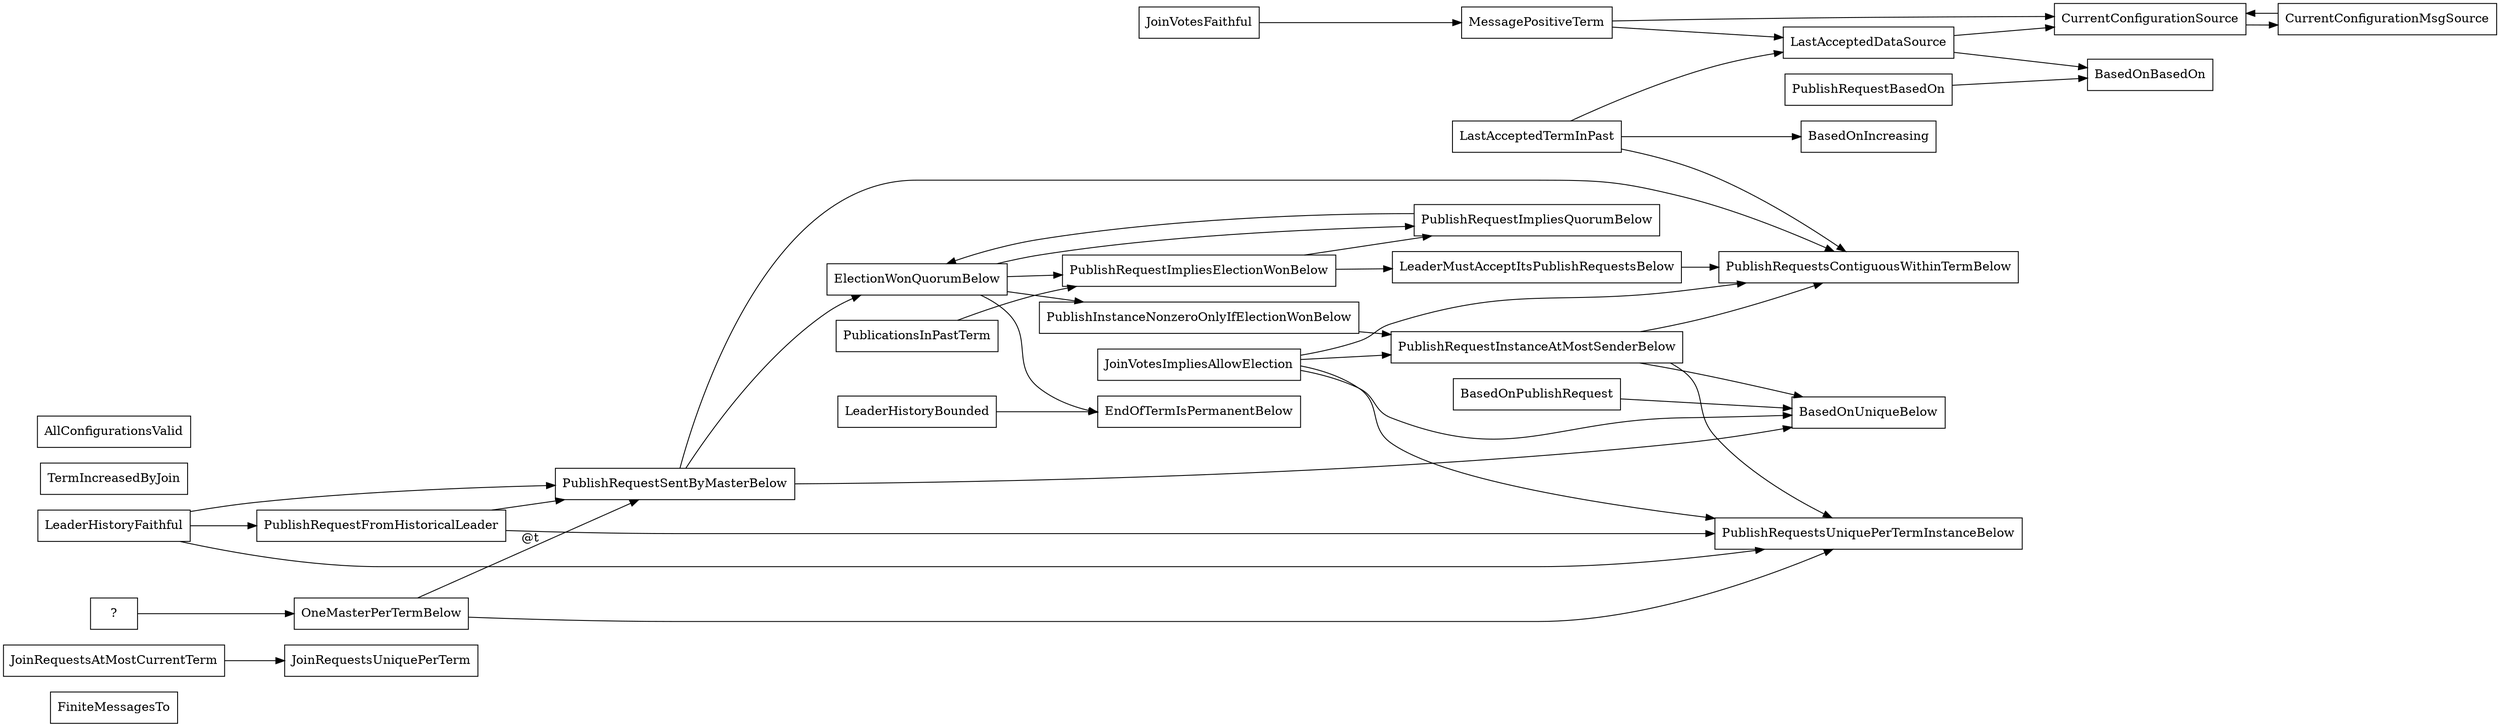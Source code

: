 digraph G {
    rankdir="LR"
    node[shape="box"]
    FiniteMessagesTo
    JoinRequestsAtMostCurrentTerm
    JoinRequestsUniquePerTerm
    JoinVotesFaithful
    JoinVotesImpliesAllowElection
    MessagePositiveTerm
    TermIncreasedByJoin
    LastAcceptedTermInPast
    LastAcceptedDataSource
    AllConfigurationsValid
    CurrentConfigurationSource
    CurrentConfigurationMsgSource
    PublicationsInPastTerm
    LeaderHistoryFaithful
    LeaderHistoryBounded
    PublishRequestFromHistoricalLeader
    BasedOnIncreasing
    PublishRequestBasedOn
    BasedOnPublishRequest
    BasedOnBasedOn
    OneMasterPerTermBelow 
    PublishRequestSentByMasterBelow 
    ElectionWonQuorumBelow 
    PublishRequestImpliesElectionWonBelow 
    PublishRequestImpliesQuorumBelow 
    PublishInstanceNonzeroOnlyIfElectionWonBelow 
    EndOfTermIsPermanentBelow 
    PublishRequestInstanceAtMostSenderBelow 
    PublishRequestsUniquePerTermInstanceBelow 
    BasedOnUniqueBelow
    LeaderMustAcceptItsPublishRequestsBelow
    PublishRequestsContiguousWithinTermBelow

    JoinRequestsAtMostCurrentTerm -> JoinRequestsUniquePerTerm
    JoinVotesFaithful -> MessagePositiveTerm
    MessagePositiveTerm -> LastAcceptedDataSource
    LastAcceptedTermInPast -> LastAcceptedDataSource
    MessagePositiveTerm -> CurrentConfigurationSource
    LastAcceptedDataSource -> CurrentConfigurationSource
    CurrentConfigurationMsgSource -> CurrentConfigurationSource
    CurrentConfigurationSource -> CurrentConfigurationMsgSource
    LeaderHistoryFaithful -> PublishRequestFromHistoricalLeader
    LastAcceptedTermInPast -> BasedOnIncreasing
    LastAcceptedDataSource -> BasedOnBasedOn
    PublishRequestBasedOn -> BasedOnBasedOn
    "?" -> OneMasterPerTermBelow
    OneMasterPerTermBelow -> PublishRequestSentByMasterBelow [label="@t"]
    PublishRequestFromHistoricalLeader -> PublishRequestSentByMasterBelow
    LeaderHistoryFaithful -> PublishRequestSentByMasterBelow
    PublishRequestSentByMasterBelow -> ElectionWonQuorumBelow
    PublishRequestImpliesQuorumBelow -> ElectionWonQuorumBelow
    PublicationsInPastTerm -> PublishRequestImpliesElectionWonBelow
    ElectionWonQuorumBelow -> PublishRequestImpliesElectionWonBelow
    ElectionWonQuorumBelow -> PublishRequestImpliesQuorumBelow
    PublishRequestImpliesElectionWonBelow -> PublishRequestImpliesQuorumBelow
    ElectionWonQuorumBelow -> PublishInstanceNonzeroOnlyIfElectionWonBelow
    ElectionWonQuorumBelow -> EndOfTermIsPermanentBelow
    LeaderHistoryBounded -> EndOfTermIsPermanentBelow
    PublishInstanceNonzeroOnlyIfElectionWonBelow -> PublishRequestInstanceAtMostSenderBelow 
    JoinVotesImpliesAllowElection -> PublishRequestInstanceAtMostSenderBelow 
    PublishRequestInstanceAtMostSenderBelow -> PublishRequestsUniquePerTermInstanceBelow 
    OneMasterPerTermBelow -> PublishRequestsUniquePerTermInstanceBelow 
    PublishRequestFromHistoricalLeader -> PublishRequestsUniquePerTermInstanceBelow 
    LeaderHistoryFaithful -> PublishRequestsUniquePerTermInstanceBelow 
    JoinVotesImpliesAllowElection -> PublishRequestsUniquePerTermInstanceBelow 
    PublishRequestInstanceAtMostSenderBelow -> BasedOnUniqueBelow
    PublishRequestSentByMasterBelow -> BasedOnUniqueBelow
    BasedOnPublishRequest -> BasedOnUniqueBelow
    JoinVotesImpliesAllowElection -> BasedOnUniqueBelow
    PublishRequestImpliesElectionWonBelow -> LeaderMustAcceptItsPublishRequestsBelow
    LeaderMustAcceptItsPublishRequestsBelow -> PublishRequestsContiguousWithinTermBelow
    PublishRequestInstanceAtMostSenderBelow -> PublishRequestsContiguousWithinTermBelow
    PublishRequestSentByMasterBelow -> PublishRequestsContiguousWithinTermBelow
    LastAcceptedTermInPast -> PublishRequestsContiguousWithinTermBelow
    JoinVotesImpliesAllowElection -> PublishRequestsContiguousWithinTermBelow

}
